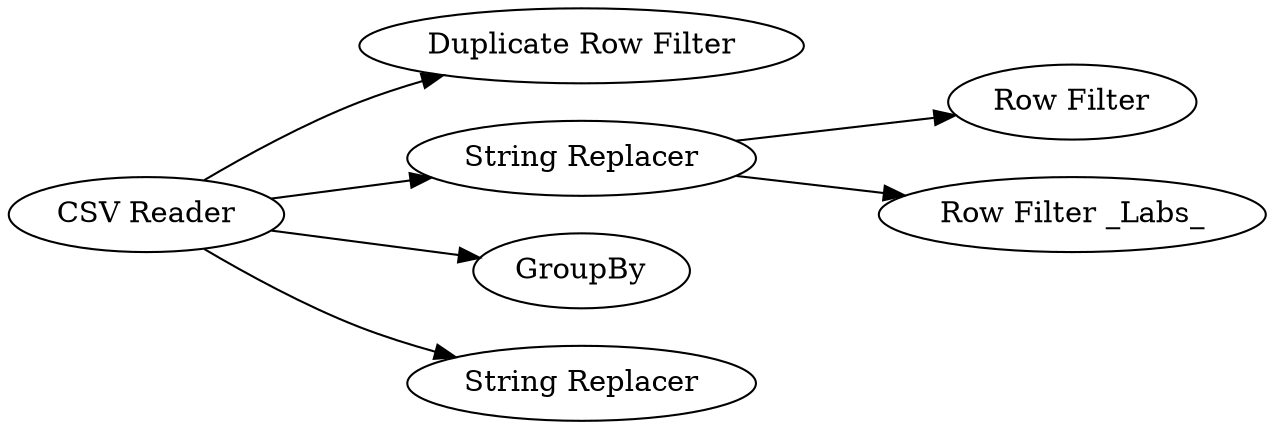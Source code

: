 digraph {
	3 -> 57
	58 -> 53
	3 -> 58
	58 -> 74
	3 -> 73
	3 -> 75
	57 [label="Duplicate Row Filter"]
	53 [label="Row Filter"]
	58 [label="String Replacer"]
	74 [label="Row Filter _Labs_"]
	73 [label=GroupBy]
	3 [label="CSV Reader"]
	75 [label="String Replacer"]
	rankdir=LR
}

